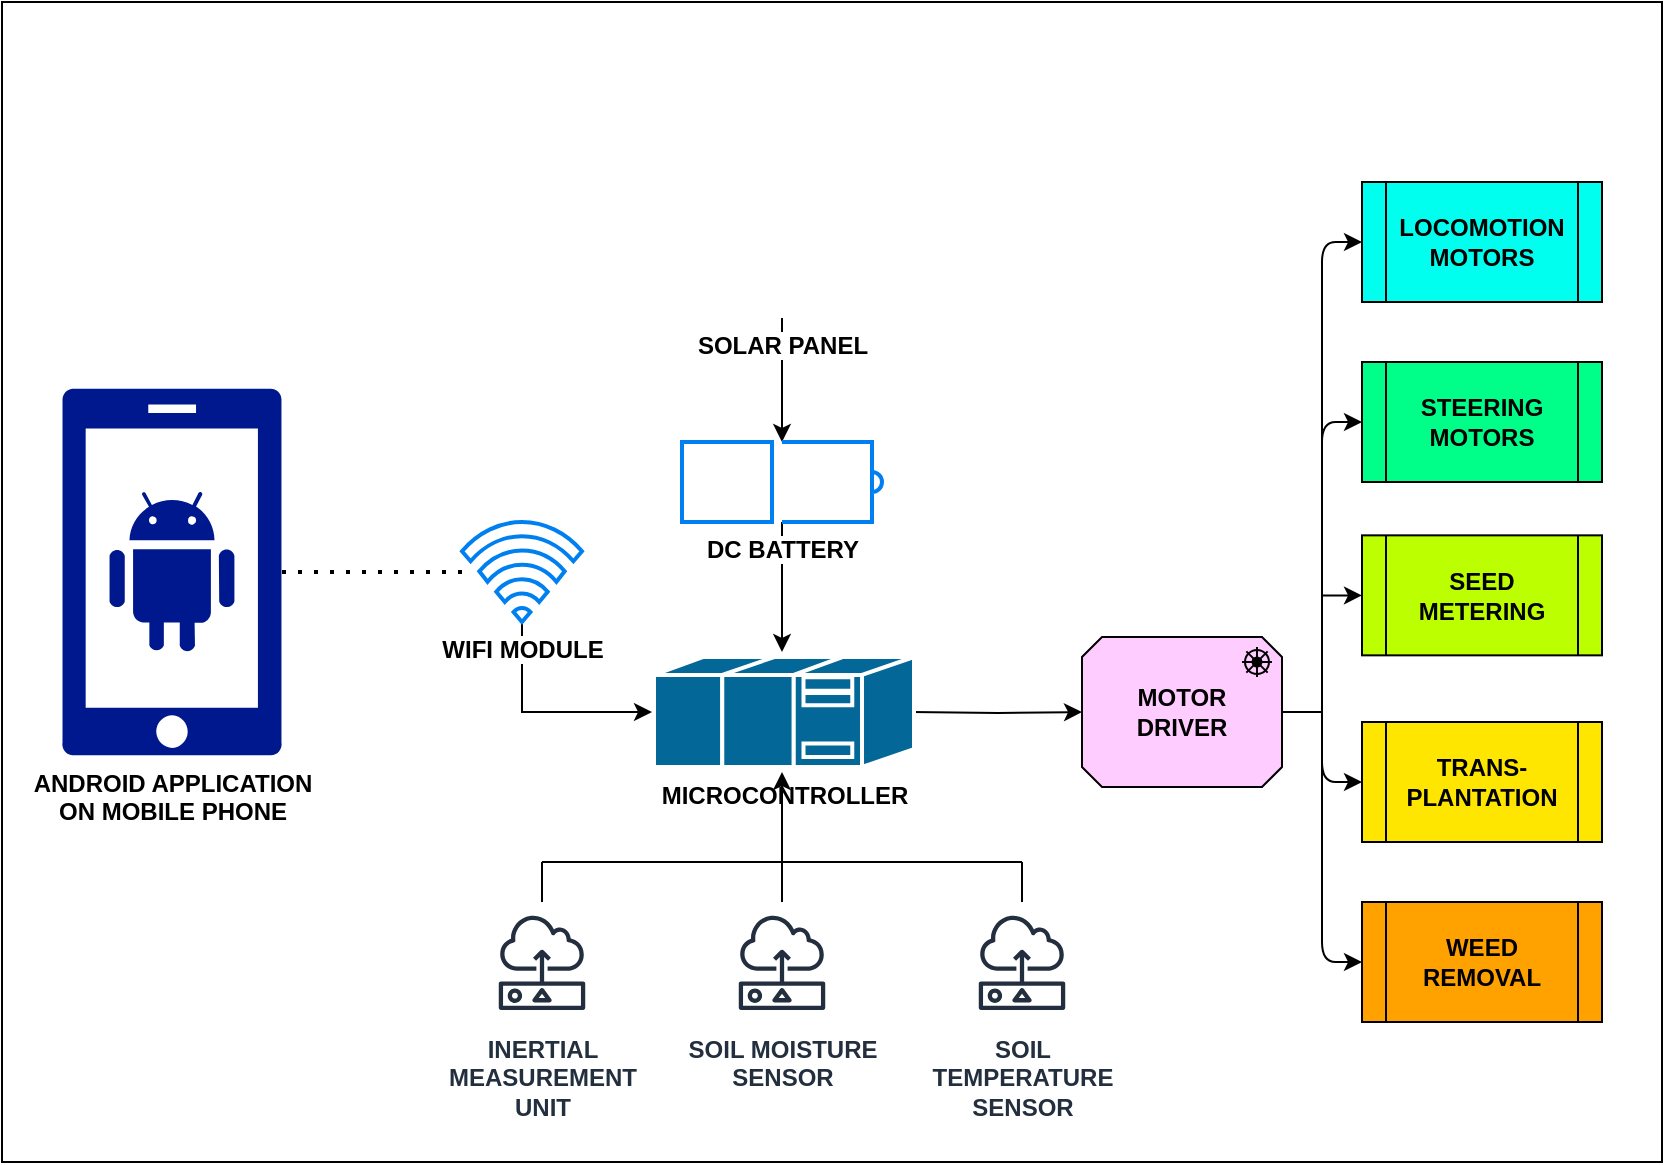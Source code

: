 <mxfile version="14.5.1" type="device"><diagram id="6qM5npSwUS-CagMZsuT1" name="Page-1"><mxGraphModel dx="1614" dy="746" grid="1" gridSize="10" guides="1" tooltips="1" connect="1" arrows="1" fold="1" page="1" pageScale="1" pageWidth="850" pageHeight="1100" math="0" shadow="0"><root><mxCell id="0"/><mxCell id="1" parent="0"/><mxCell id="aLRxD3r0KN-lTZaTjcZG-41" value="" style="rounded=0;whiteSpace=wrap;html=1;fillColor=none;" vertex="1" parent="1"><mxGeometry y="60" width="830" height="580" as="geometry"/></mxCell><mxCell id="aLRxD3r0KN-lTZaTjcZG-1" value="&lt;b&gt;ANDROID APPLICATION&lt;br&gt;ON MOBILE PHONE&lt;/b&gt;" style="aspect=fixed;pointerEvents=1;shadow=0;dashed=0;html=1;strokeColor=none;labelPosition=center;verticalLabelPosition=bottom;verticalAlign=top;align=center;fillColor=#00188D;shape=mxgraph.mscae.enterprise.android_phone" vertex="1" parent="1"><mxGeometry x="30" y="253.33" width="110" height="183.34" as="geometry"/></mxCell><mxCell id="aLRxD3r0KN-lTZaTjcZG-10" value="" style="edgeStyle=orthogonalEdgeStyle;rounded=0;orthogonalLoop=1;jettySize=auto;html=1;exitX=0.5;exitY=1.02;exitDx=0;exitDy=0;exitPerimeter=0;" edge="1" parent="1" source="aLRxD3r0KN-lTZaTjcZG-2"><mxGeometry relative="1" as="geometry"><mxPoint x="325" y="415" as="targetPoint"/><Array as="points"><mxPoint x="260" y="415"/></Array></mxGeometry></mxCell><mxCell id="aLRxD3r0KN-lTZaTjcZG-2" value="&lt;b&gt;WIFI MODULE&lt;/b&gt;" style="html=1;verticalLabelPosition=bottom;align=center;labelBackgroundColor=#ffffff;verticalAlign=top;strokeWidth=2;strokeColor=#0080F0;shadow=0;dashed=0;shape=mxgraph.ios7.icons.wifi;pointerEvents=1" vertex="1" parent="1"><mxGeometry x="230" y="320" width="60" height="50" as="geometry"/></mxCell><mxCell id="aLRxD3r0KN-lTZaTjcZG-6" value="" style="edgeStyle=orthogonalEdgeStyle;rounded=0;orthogonalLoop=1;jettySize=auto;html=1;" edge="1" parent="1" source="aLRxD3r0KN-lTZaTjcZG-4" target="aLRxD3r0KN-lTZaTjcZG-5"><mxGeometry relative="1" as="geometry"/></mxCell><mxCell id="aLRxD3r0KN-lTZaTjcZG-4" value="&lt;b&gt;SOLAR PANEL&lt;/b&gt;" style="shape=image;html=1;verticalAlign=top;verticalLabelPosition=bottom;labelBackgroundColor=#ffffff;imageAspect=0;aspect=fixed;image=https://cdn4.iconfinder.com/data/icons/support-for-business/64/energy-sunny-_technology-_bulb-_solar_cell-128.png" vertex="1" parent="1"><mxGeometry x="326" y="90" width="128" height="128" as="geometry"/></mxCell><mxCell id="aLRxD3r0KN-lTZaTjcZG-8" value="" style="edgeStyle=orthogonalEdgeStyle;rounded=0;orthogonalLoop=1;jettySize=auto;html=1;" edge="1" parent="1" source="aLRxD3r0KN-lTZaTjcZG-5"><mxGeometry relative="1" as="geometry"><mxPoint x="390" y="385" as="targetPoint"/></mxGeometry></mxCell><mxCell id="aLRxD3r0KN-lTZaTjcZG-5" value="&lt;b&gt;DC BATTERY&lt;/b&gt;" style="html=1;verticalLabelPosition=bottom;align=center;labelBackgroundColor=#ffffff;verticalAlign=top;strokeWidth=2;strokeColor=#0080F0;shadow=0;dashed=0;shape=mxgraph.ios7.icons.battery;" vertex="1" parent="1"><mxGeometry x="340" y="280" width="100" height="40" as="geometry"/></mxCell><mxCell id="aLRxD3r0KN-lTZaTjcZG-14" value="" style="edgeStyle=orthogonalEdgeStyle;rounded=0;orthogonalLoop=1;jettySize=auto;html=1;" edge="1" parent="1" target="aLRxD3r0KN-lTZaTjcZG-13"><mxGeometry relative="1" as="geometry"><mxPoint x="455" y="415" as="sourcePoint"/></mxGeometry></mxCell><mxCell id="aLRxD3r0KN-lTZaTjcZG-11" value="" style="endArrow=none;dashed=1;html=1;dashPattern=1 3;strokeWidth=2;entryX=1;entryY=0.5;entryDx=0;entryDy=0;entryPerimeter=0;" edge="1" parent="1" source="aLRxD3r0KN-lTZaTjcZG-2" target="aLRxD3r0KN-lTZaTjcZG-1"><mxGeometry width="50" height="50" relative="1" as="geometry"><mxPoint x="330" y="430" as="sourcePoint"/><mxPoint x="380" y="380" as="targetPoint"/></mxGeometry></mxCell><mxCell id="aLRxD3r0KN-lTZaTjcZG-34" value="" style="edgeStyle=orthogonalEdgeStyle;rounded=0;orthogonalLoop=1;jettySize=auto;html=1;" edge="1" parent="1" source="aLRxD3r0KN-lTZaTjcZG-13" target="aLRxD3r0KN-lTZaTjcZG-31"><mxGeometry relative="1" as="geometry"/></mxCell><mxCell id="aLRxD3r0KN-lTZaTjcZG-13" value="&lt;b&gt;MOTOR&lt;br&gt;DRIVER&lt;/b&gt;" style="html=1;outlineConnect=0;whiteSpace=wrap;fillColor=#ffccff;shape=mxgraph.archimate.motiv;motivType=driver" vertex="1" parent="1"><mxGeometry x="540" y="377.5" width="100" height="75" as="geometry"/></mxCell><mxCell id="aLRxD3r0KN-lTZaTjcZG-15" value="&lt;b&gt;INERTIAL&lt;br&gt;MEASUREMENT&lt;br&gt;UNIT&lt;/b&gt;" style="outlineConnect=0;fontColor=#232F3E;gradientColor=none;strokeColor=#232F3E;fillColor=#ffffff;dashed=0;verticalLabelPosition=bottom;verticalAlign=top;align=center;html=1;fontSize=12;fontStyle=0;aspect=fixed;shape=mxgraph.aws4.resourceIcon;resIcon=mxgraph.aws4.sensor;" vertex="1" parent="1"><mxGeometry x="240" y="510" width="60" height="60" as="geometry"/></mxCell><mxCell id="aLRxD3r0KN-lTZaTjcZG-18" value="" style="edgeStyle=orthogonalEdgeStyle;rounded=0;orthogonalLoop=1;jettySize=auto;html=1;" edge="1" parent="1" source="aLRxD3r0KN-lTZaTjcZG-16"><mxGeometry relative="1" as="geometry"><mxPoint x="390" y="445" as="targetPoint"/></mxGeometry></mxCell><mxCell id="aLRxD3r0KN-lTZaTjcZG-16" value="&lt;b&gt;SOIL MOISTURE&lt;br&gt;SENSOR&lt;/b&gt;" style="outlineConnect=0;fontColor=#232F3E;gradientColor=none;strokeColor=#232F3E;fillColor=#ffffff;dashed=0;verticalLabelPosition=bottom;verticalAlign=top;align=center;html=1;fontSize=12;fontStyle=0;aspect=fixed;shape=mxgraph.aws4.resourceIcon;resIcon=mxgraph.aws4.sensor;" vertex="1" parent="1"><mxGeometry x="360" y="510" width="60" height="60" as="geometry"/></mxCell><mxCell id="aLRxD3r0KN-lTZaTjcZG-17" value="&lt;b&gt;SOIL&lt;br&gt;TEMPERATURE&lt;br&gt;SENSOR&lt;/b&gt;" style="outlineConnect=0;fontColor=#232F3E;gradientColor=none;strokeColor=#232F3E;fillColor=#ffffff;dashed=0;verticalLabelPosition=bottom;verticalAlign=top;align=center;html=1;fontSize=12;fontStyle=0;aspect=fixed;shape=mxgraph.aws4.resourceIcon;resIcon=mxgraph.aws4.sensor;" vertex="1" parent="1"><mxGeometry x="480" y="510" width="60" height="60" as="geometry"/></mxCell><mxCell id="aLRxD3r0KN-lTZaTjcZG-22" value="" style="endArrow=none;html=1;" edge="1" parent="1"><mxGeometry width="50" height="50" relative="1" as="geometry"><mxPoint x="390" y="490" as="sourcePoint"/><mxPoint x="510" y="490" as="targetPoint"/></mxGeometry></mxCell><mxCell id="aLRxD3r0KN-lTZaTjcZG-23" value="" style="endArrow=none;html=1;" edge="1" parent="1" target="aLRxD3r0KN-lTZaTjcZG-17"><mxGeometry width="50" height="50" relative="1" as="geometry"><mxPoint x="510" y="490" as="sourcePoint"/><mxPoint x="508" y="510" as="targetPoint"/></mxGeometry></mxCell><mxCell id="aLRxD3r0KN-lTZaTjcZG-24" value="" style="endArrow=none;html=1;" edge="1" parent="1"><mxGeometry width="50" height="50" relative="1" as="geometry"><mxPoint x="270" y="490" as="sourcePoint"/><mxPoint x="390" y="490" as="targetPoint"/></mxGeometry></mxCell><mxCell id="aLRxD3r0KN-lTZaTjcZG-28" value="" style="endArrow=none;html=1;" edge="1" parent="1" target="aLRxD3r0KN-lTZaTjcZG-15"><mxGeometry width="50" height="50" relative="1" as="geometry"><mxPoint x="270" y="490" as="sourcePoint"/><mxPoint x="270" y="520" as="targetPoint"/></mxGeometry></mxCell><mxCell id="aLRxD3r0KN-lTZaTjcZG-29" value="&lt;b&gt;LOCOMOTION&lt;br&gt;MOTORS&lt;/b&gt;" style="shape=process;whiteSpace=wrap;html=1;backgroundOutline=1;fillColor=#00FFEE;" vertex="1" parent="1"><mxGeometry x="680" y="150" width="120" height="60" as="geometry"/></mxCell><mxCell id="aLRxD3r0KN-lTZaTjcZG-30" value="&lt;b&gt;STEERING&lt;br&gt;MOTORS&lt;/b&gt;" style="shape=process;whiteSpace=wrap;html=1;backgroundOutline=1;fillColor=#00FF88;" vertex="1" parent="1"><mxGeometry x="680" y="240" width="120" height="60" as="geometry"/></mxCell><mxCell id="aLRxD3r0KN-lTZaTjcZG-31" value="&lt;b&gt;SEED&lt;br&gt;METERING&lt;/b&gt;" style="shape=process;whiteSpace=wrap;html=1;backgroundOutline=1;fillColor=#BBFF00;" vertex="1" parent="1"><mxGeometry x="680" y="326.67" width="120" height="60" as="geometry"/></mxCell><mxCell id="aLRxD3r0KN-lTZaTjcZG-32" value="&lt;b&gt;TRANS-&lt;br&gt;PLANTATION&lt;/b&gt;" style="shape=process;whiteSpace=wrap;html=1;backgroundOutline=1;fillColor=#FFE600;" vertex="1" parent="1"><mxGeometry x="680" y="420" width="120" height="60" as="geometry"/></mxCell><mxCell id="aLRxD3r0KN-lTZaTjcZG-33" value="&lt;b&gt;WEED&lt;br&gt;REMOVAL&lt;/b&gt;" style="shape=process;whiteSpace=wrap;html=1;backgroundOutline=1;fillColor=#FFA200;" vertex="1" parent="1"><mxGeometry x="680" y="510" width="120" height="60" as="geometry"/></mxCell><mxCell id="aLRxD3r0KN-lTZaTjcZG-37" value="" style="endArrow=classic;html=1;entryX=0;entryY=0.5;entryDx=0;entryDy=0;" edge="1" parent="1" target="aLRxD3r0KN-lTZaTjcZG-29"><mxGeometry width="50" height="50" relative="1" as="geometry"><mxPoint x="660" y="360" as="sourcePoint"/><mxPoint x="790" y="250" as="targetPoint"/><Array as="points"><mxPoint x="660" y="180"/></Array></mxGeometry></mxCell><mxCell id="aLRxD3r0KN-lTZaTjcZG-38" value="" style="endArrow=classic;html=1;entryX=0;entryY=0.5;entryDx=0;entryDy=0;" edge="1" parent="1" target="aLRxD3r0KN-lTZaTjcZG-33"><mxGeometry width="50" height="50" relative="1" as="geometry"><mxPoint x="660" y="420" as="sourcePoint"/><mxPoint x="790" y="250" as="targetPoint"/><Array as="points"><mxPoint x="660" y="540"/></Array></mxGeometry></mxCell><mxCell id="aLRxD3r0KN-lTZaTjcZG-39" value="" style="endArrow=classic;html=1;entryX=0;entryY=0.5;entryDx=0;entryDy=0;" edge="1" parent="1" target="aLRxD3r0KN-lTZaTjcZG-32"><mxGeometry width="50" height="50" relative="1" as="geometry"><mxPoint x="660" y="410" as="sourcePoint"/><mxPoint x="690" y="550" as="targetPoint"/><Array as="points"><mxPoint x="660" y="450"/></Array></mxGeometry></mxCell><mxCell id="aLRxD3r0KN-lTZaTjcZG-40" value="" style="endArrow=classic;html=1;entryX=0;entryY=0.5;entryDx=0;entryDy=0;" edge="1" parent="1" target="aLRxD3r0KN-lTZaTjcZG-30"><mxGeometry width="50" height="50" relative="1" as="geometry"><mxPoint x="660" y="410" as="sourcePoint"/><mxPoint x="690" y="190" as="targetPoint"/><Array as="points"><mxPoint x="660" y="270"/></Array></mxGeometry></mxCell><mxCell id="aLRxD3r0KN-lTZaTjcZG-42" value="&lt;b&gt;MICROCONTROLLER&lt;/b&gt;" style="shape=mxgraph.cisco.misc.front_end_processor;html=1;pointerEvents=1;dashed=0;fillColor=#036897;strokeColor=#ffffff;strokeWidth=2;verticalLabelPosition=bottom;verticalAlign=top;align=center;outlineConnect=0;" vertex="1" parent="1"><mxGeometry x="326" y="387.5" width="130" height="55" as="geometry"/></mxCell></root></mxGraphModel></diagram></mxfile>